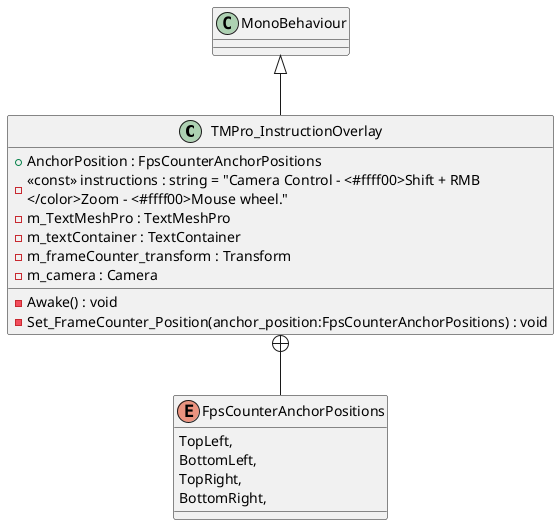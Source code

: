 @startuml
class TMPro_InstructionOverlay {
    + AnchorPosition : FpsCounterAnchorPositions
    - <<const>> instructions : string = "Camera Control - <#ffff00>Shift + RMB\n</color>Zoom - <#ffff00>Mouse wheel."
    - m_TextMeshPro : TextMeshPro
    - m_textContainer : TextContainer
    - m_frameCounter_transform : Transform
    - m_camera : Camera
    - Awake() : void
    - Set_FrameCounter_Position(anchor_position:FpsCounterAnchorPositions) : void
}
enum FpsCounterAnchorPositions {
    TopLeft,
    BottomLeft,
    TopRight,
    BottomRight,
}
MonoBehaviour <|-- TMPro_InstructionOverlay
TMPro_InstructionOverlay +-- FpsCounterAnchorPositions
@enduml
